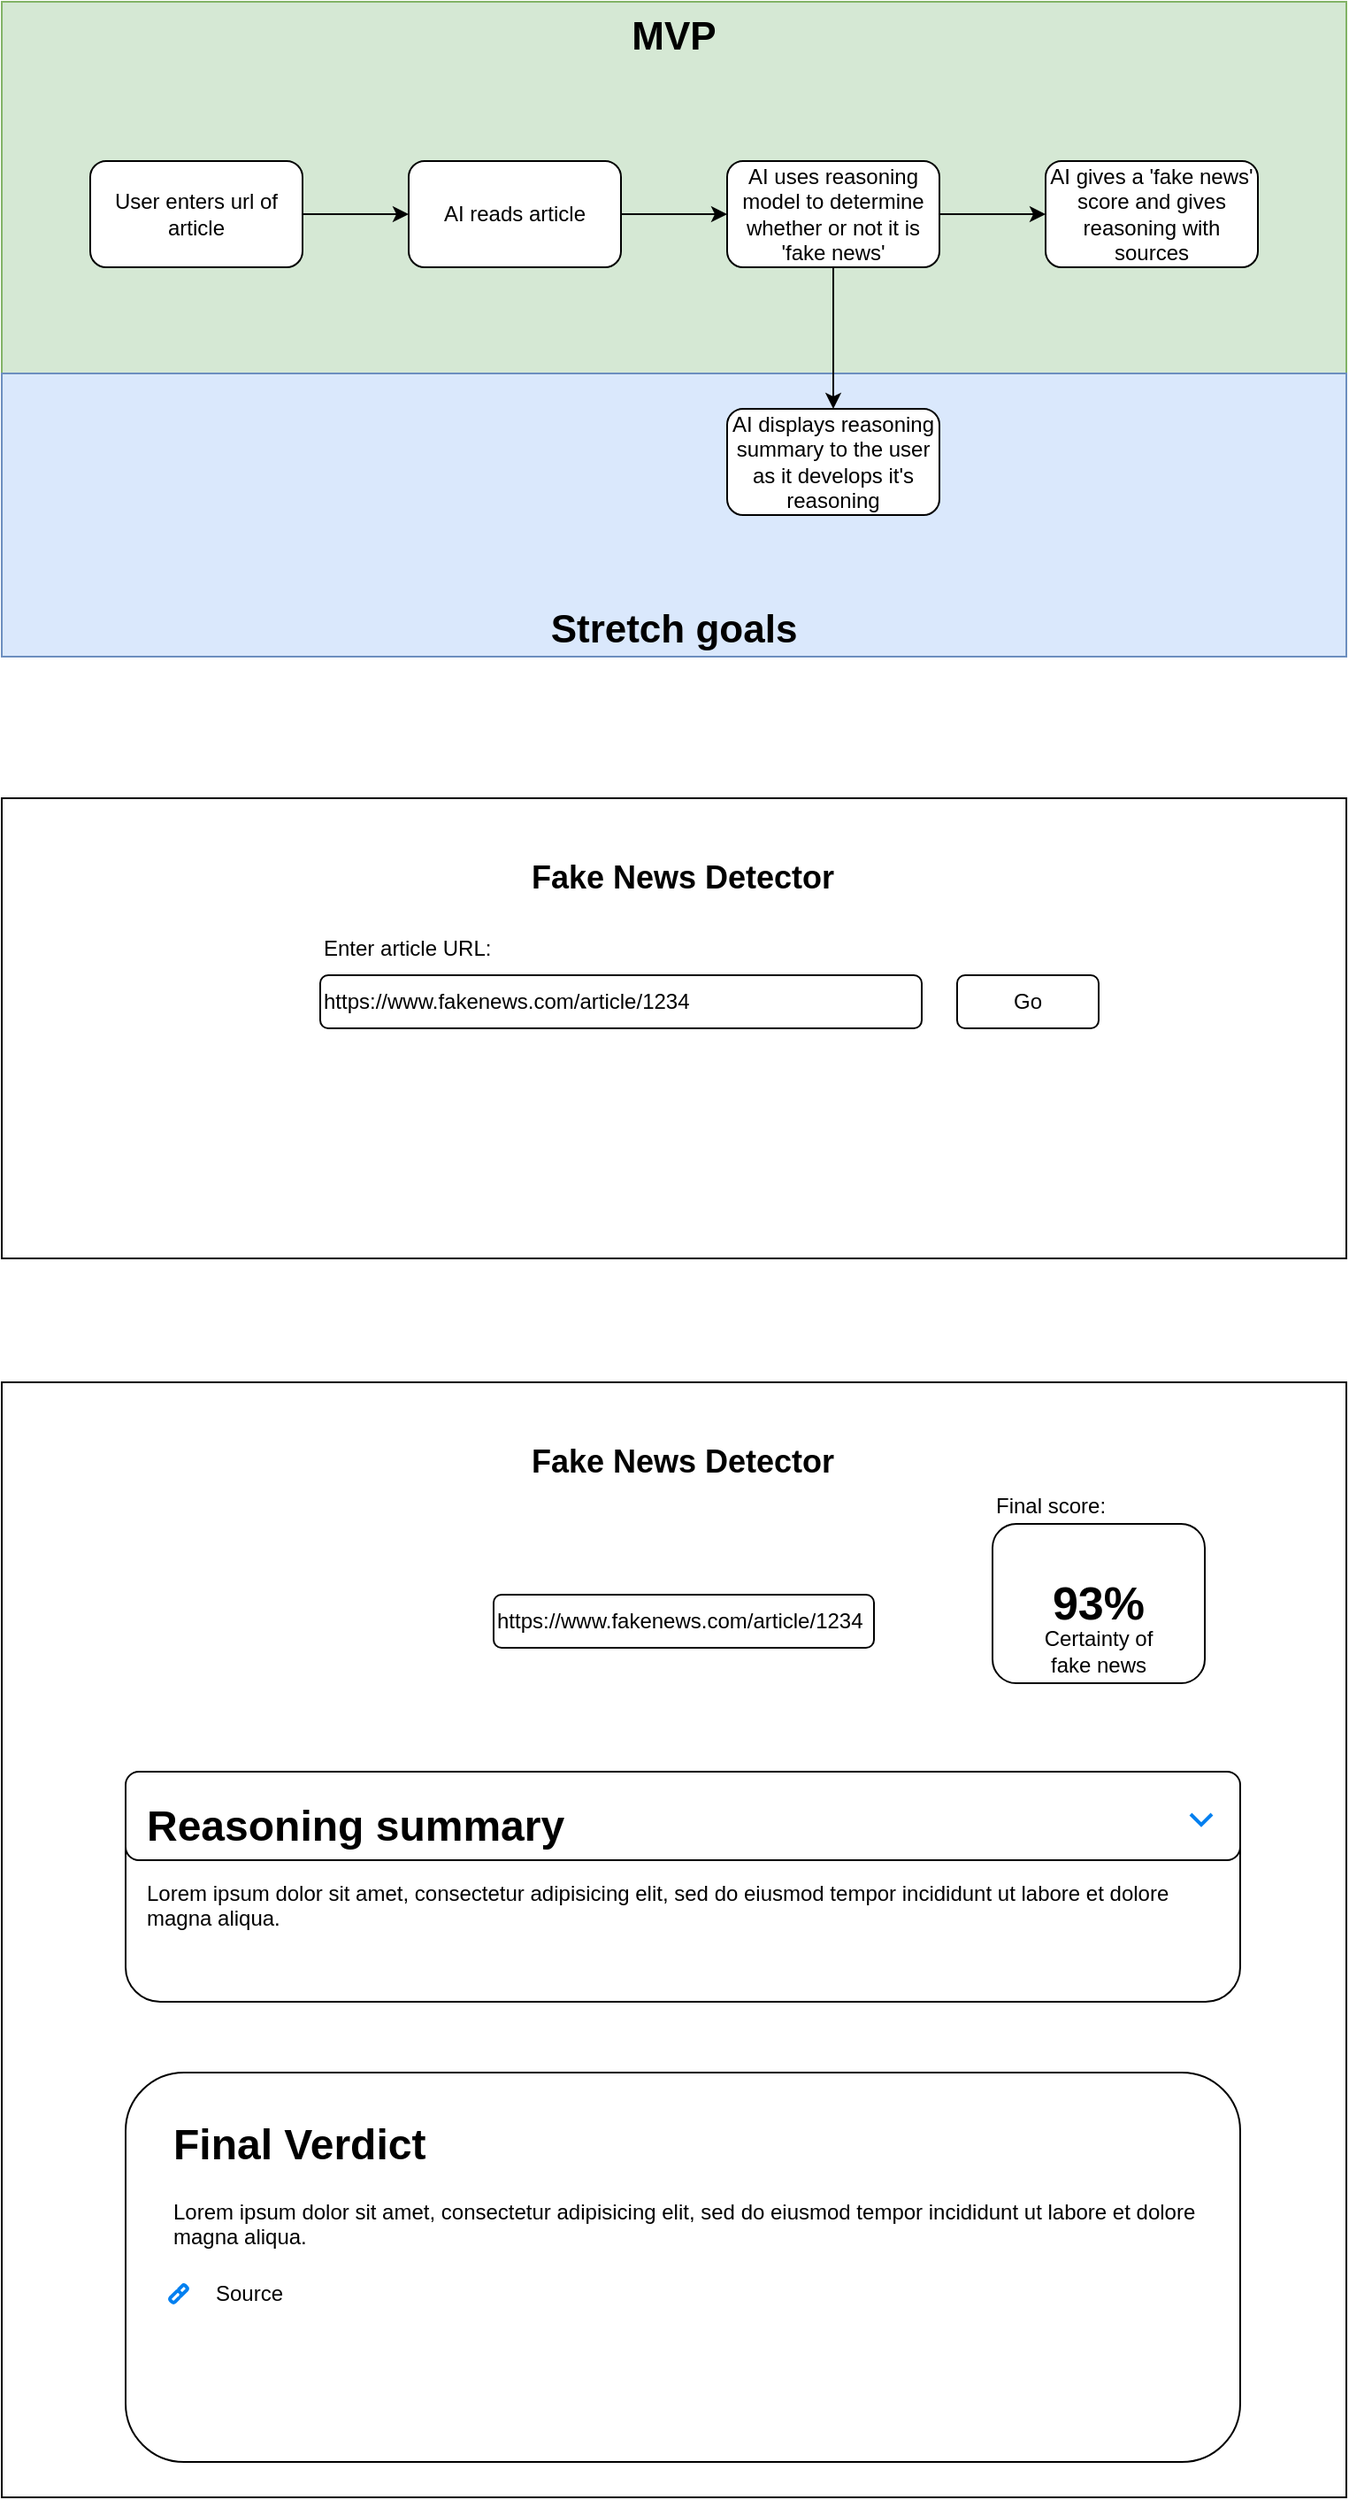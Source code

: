 <mxfile version="28.0.9">
  <diagram name="Page-1" id="htwtzprsXOJnxyGZrqSJ">
    <mxGraphModel dx="1376" dy="774" grid="1" gridSize="10" guides="1" tooltips="1" connect="1" arrows="1" fold="1" page="1" pageScale="1" pageWidth="850" pageHeight="1100" math="0" shadow="0">
      <root>
        <mxCell id="0" />
        <mxCell id="1" parent="0" />
        <mxCell id="HkYOoMQ7B2AW6pbmIgEl-1" value="MVP" style="rounded=0;whiteSpace=wrap;html=1;fillColor=#d5e8d4;strokeColor=#82b366;verticalAlign=top;fontStyle=1;fontSize=22;" vertex="1" parent="1">
          <mxGeometry x="40" y="70" width="760" height="210" as="geometry" />
        </mxCell>
        <mxCell id="HkYOoMQ7B2AW6pbmIgEl-2" value="Stretch goals" style="rounded=0;whiteSpace=wrap;html=1;verticalAlign=bottom;fontStyle=1;fontSize=22;fillColor=#dae8fc;strokeColor=#6c8ebf;" vertex="1" parent="1">
          <mxGeometry x="40" y="280" width="760" height="160" as="geometry" />
        </mxCell>
        <mxCell id="HkYOoMQ7B2AW6pbmIgEl-5" value="" style="edgeStyle=orthogonalEdgeStyle;rounded=0;orthogonalLoop=1;jettySize=auto;html=1;" edge="1" parent="1" source="HkYOoMQ7B2AW6pbmIgEl-3" target="HkYOoMQ7B2AW6pbmIgEl-4">
          <mxGeometry relative="1" as="geometry" />
        </mxCell>
        <mxCell id="HkYOoMQ7B2AW6pbmIgEl-3" value="User enters url of article" style="rounded=1;whiteSpace=wrap;html=1;" vertex="1" parent="1">
          <mxGeometry x="90" y="160" width="120" height="60" as="geometry" />
        </mxCell>
        <mxCell id="HkYOoMQ7B2AW6pbmIgEl-7" value="" style="edgeStyle=orthogonalEdgeStyle;rounded=0;orthogonalLoop=1;jettySize=auto;html=1;" edge="1" parent="1" source="HkYOoMQ7B2AW6pbmIgEl-4" target="HkYOoMQ7B2AW6pbmIgEl-6">
          <mxGeometry relative="1" as="geometry" />
        </mxCell>
        <mxCell id="HkYOoMQ7B2AW6pbmIgEl-4" value="AI reads article" style="whiteSpace=wrap;html=1;rounded=1;" vertex="1" parent="1">
          <mxGeometry x="270" y="160" width="120" height="60" as="geometry" />
        </mxCell>
        <mxCell id="HkYOoMQ7B2AW6pbmIgEl-9" value="" style="edgeStyle=orthogonalEdgeStyle;rounded=0;orthogonalLoop=1;jettySize=auto;html=1;" edge="1" parent="1" source="HkYOoMQ7B2AW6pbmIgEl-6" target="HkYOoMQ7B2AW6pbmIgEl-8">
          <mxGeometry relative="1" as="geometry" />
        </mxCell>
        <mxCell id="HkYOoMQ7B2AW6pbmIgEl-13" style="edgeStyle=orthogonalEdgeStyle;rounded=0;orthogonalLoop=1;jettySize=auto;html=1;" edge="1" parent="1" source="HkYOoMQ7B2AW6pbmIgEl-6" target="HkYOoMQ7B2AW6pbmIgEl-11">
          <mxGeometry relative="1" as="geometry" />
        </mxCell>
        <mxCell id="HkYOoMQ7B2AW6pbmIgEl-6" value="AI uses reasoning model to determine whether or not it is &#39;fake news&#39;" style="whiteSpace=wrap;html=1;rounded=1;" vertex="1" parent="1">
          <mxGeometry x="450" y="160" width="120" height="60" as="geometry" />
        </mxCell>
        <mxCell id="HkYOoMQ7B2AW6pbmIgEl-8" value="AI gives a &#39;fake news&#39; score and gives reasoning with sources" style="whiteSpace=wrap;html=1;rounded=1;" vertex="1" parent="1">
          <mxGeometry x="630" y="160" width="120" height="60" as="geometry" />
        </mxCell>
        <mxCell id="HkYOoMQ7B2AW6pbmIgEl-11" value="AI displays reasoning summary to the user as it develops it&#39;s reasoning" style="rounded=1;whiteSpace=wrap;html=1;" vertex="1" parent="1">
          <mxGeometry x="450" y="300" width="120" height="60" as="geometry" />
        </mxCell>
        <mxCell id="HkYOoMQ7B2AW6pbmIgEl-14" value="" style="rounded=0;whiteSpace=wrap;html=1;" vertex="1" parent="1">
          <mxGeometry x="40" y="520" width="760" height="260" as="geometry" />
        </mxCell>
        <mxCell id="HkYOoMQ7B2AW6pbmIgEl-15" value="https://www.fakenews.com/article/1234" style="rounded=1;whiteSpace=wrap;html=1;align=left;" vertex="1" parent="1">
          <mxGeometry x="220" y="620" width="340" height="30" as="geometry" />
        </mxCell>
        <mxCell id="HkYOoMQ7B2AW6pbmIgEl-17" value="Fake News Detector" style="text;html=1;align=center;verticalAlign=middle;whiteSpace=wrap;rounded=0;fontStyle=1;fontSize=18;" vertex="1" parent="1">
          <mxGeometry x="315" y="550" width="220" height="30" as="geometry" />
        </mxCell>
        <mxCell id="HkYOoMQ7B2AW6pbmIgEl-18" value="Enter article URL:" style="text;html=1;align=left;verticalAlign=middle;whiteSpace=wrap;rounded=0;" vertex="1" parent="1">
          <mxGeometry x="220" y="590" width="140" height="30" as="geometry" />
        </mxCell>
        <mxCell id="HkYOoMQ7B2AW6pbmIgEl-19" value="Go" style="rounded=1;whiteSpace=wrap;html=1;" vertex="1" parent="1">
          <mxGeometry x="580" y="620" width="80" height="30" as="geometry" />
        </mxCell>
        <mxCell id="HkYOoMQ7B2AW6pbmIgEl-20" value="" style="rounded=0;whiteSpace=wrap;html=1;" vertex="1" parent="1">
          <mxGeometry x="40" y="850" width="760" height="630" as="geometry" />
        </mxCell>
        <mxCell id="HkYOoMQ7B2AW6pbmIgEl-21" value="https://www.fakenews.com/article/1234" style="rounded=1;whiteSpace=wrap;html=1;align=left;" vertex="1" parent="1">
          <mxGeometry x="318" y="970" width="215" height="30" as="geometry" />
        </mxCell>
        <mxCell id="HkYOoMQ7B2AW6pbmIgEl-22" value="Fake News Detector" style="text;html=1;align=center;verticalAlign=middle;whiteSpace=wrap;rounded=0;fontStyle=1;fontSize=18;" vertex="1" parent="1">
          <mxGeometry x="315" y="880" width="220" height="30" as="geometry" />
        </mxCell>
        <mxCell id="HkYOoMQ7B2AW6pbmIgEl-25" value="" style="rounded=1;whiteSpace=wrap;html=1;" vertex="1" parent="1">
          <mxGeometry x="110" y="1070" width="630" height="130" as="geometry" />
        </mxCell>
        <mxCell id="HkYOoMQ7B2AW6pbmIgEl-26" value="93%" style="rounded=1;whiteSpace=wrap;html=1;fontStyle=1;fontSize=26;" vertex="1" parent="1">
          <mxGeometry x="600" y="930" width="120" height="90" as="geometry" />
        </mxCell>
        <mxCell id="HkYOoMQ7B2AW6pbmIgEl-27" value="Final score:" style="text;html=1;align=left;verticalAlign=middle;whiteSpace=wrap;rounded=0;" vertex="1" parent="1">
          <mxGeometry x="600" y="910" width="90" height="20" as="geometry" />
        </mxCell>
        <mxCell id="HkYOoMQ7B2AW6pbmIgEl-28" value="Certainty of fake news" style="text;html=1;align=center;verticalAlign=middle;whiteSpace=wrap;rounded=0;" vertex="1" parent="1">
          <mxGeometry x="625" y="992" width="70" height="20" as="geometry" />
        </mxCell>
        <mxCell id="HkYOoMQ7B2AW6pbmIgEl-29" value="" style="rounded=1;whiteSpace=wrap;html=1;align=left;fontStyle=1" vertex="1" parent="1">
          <mxGeometry x="110" y="1070" width="630" height="50" as="geometry" />
        </mxCell>
        <mxCell id="HkYOoMQ7B2AW6pbmIgEl-30" value="&lt;h1 style=&quot;margin-top: 0px;&quot;&gt;Reasoning summary&lt;/h1&gt;&lt;p&gt;Lorem ipsum dolor sit amet, consectetur adipisicing elit, sed do eiusmod tempor incididunt ut labore et dolore magna aliqua.&lt;/p&gt;" style="text;html=1;whiteSpace=wrap;overflow=hidden;rounded=0;" vertex="1" parent="1">
          <mxGeometry x="120" y="1080" width="610" height="120" as="geometry" />
        </mxCell>
        <mxCell id="HkYOoMQ7B2AW6pbmIgEl-31" value="" style="html=1;verticalLabelPosition=bottom;labelBackgroundColor=#ffffff;verticalAlign=top;shadow=0;dashed=0;strokeWidth=2;shape=mxgraph.ios7.misc.down;strokeColor=#0080f0;" vertex="1" parent="1">
          <mxGeometry x="712" y="1094" width="12" height="6" as="geometry" />
        </mxCell>
        <mxCell id="HkYOoMQ7B2AW6pbmIgEl-32" value="" style="rounded=1;whiteSpace=wrap;html=1;" vertex="1" parent="1">
          <mxGeometry x="110" y="1240" width="630" height="220" as="geometry" />
        </mxCell>
        <mxCell id="HkYOoMQ7B2AW6pbmIgEl-33" value="&lt;h1 style=&quot;margin-top: 0px;&quot;&gt;Final Verdict&lt;/h1&gt;&lt;p&gt;Lorem ipsum dolor sit amet, consectetur adipisicing elit, sed do eiusmod tempor incididunt ut labore et dolore magna aliqua.&lt;/p&gt;" style="text;html=1;whiteSpace=wrap;overflow=hidden;rounded=0;" vertex="1" parent="1">
          <mxGeometry x="135" y="1260" width="585" height="120" as="geometry" />
        </mxCell>
        <mxCell id="HkYOoMQ7B2AW6pbmIgEl-34" value="" style="html=1;verticalLabelPosition=bottom;align=center;labelBackgroundColor=#ffffff;verticalAlign=top;strokeWidth=2;strokeColor=#0080F0;shadow=0;dashed=0;shape=mxgraph.ios7.icons.link;" vertex="1" parent="1">
          <mxGeometry x="135" y="1360" width="10" height="10" as="geometry" />
        </mxCell>
        <mxCell id="HkYOoMQ7B2AW6pbmIgEl-35" value="Source" style="text;html=1;align=center;verticalAlign=middle;whiteSpace=wrap;rounded=0;" vertex="1" parent="1">
          <mxGeometry x="150" y="1350" width="60" height="30" as="geometry" />
        </mxCell>
      </root>
    </mxGraphModel>
  </diagram>
</mxfile>
